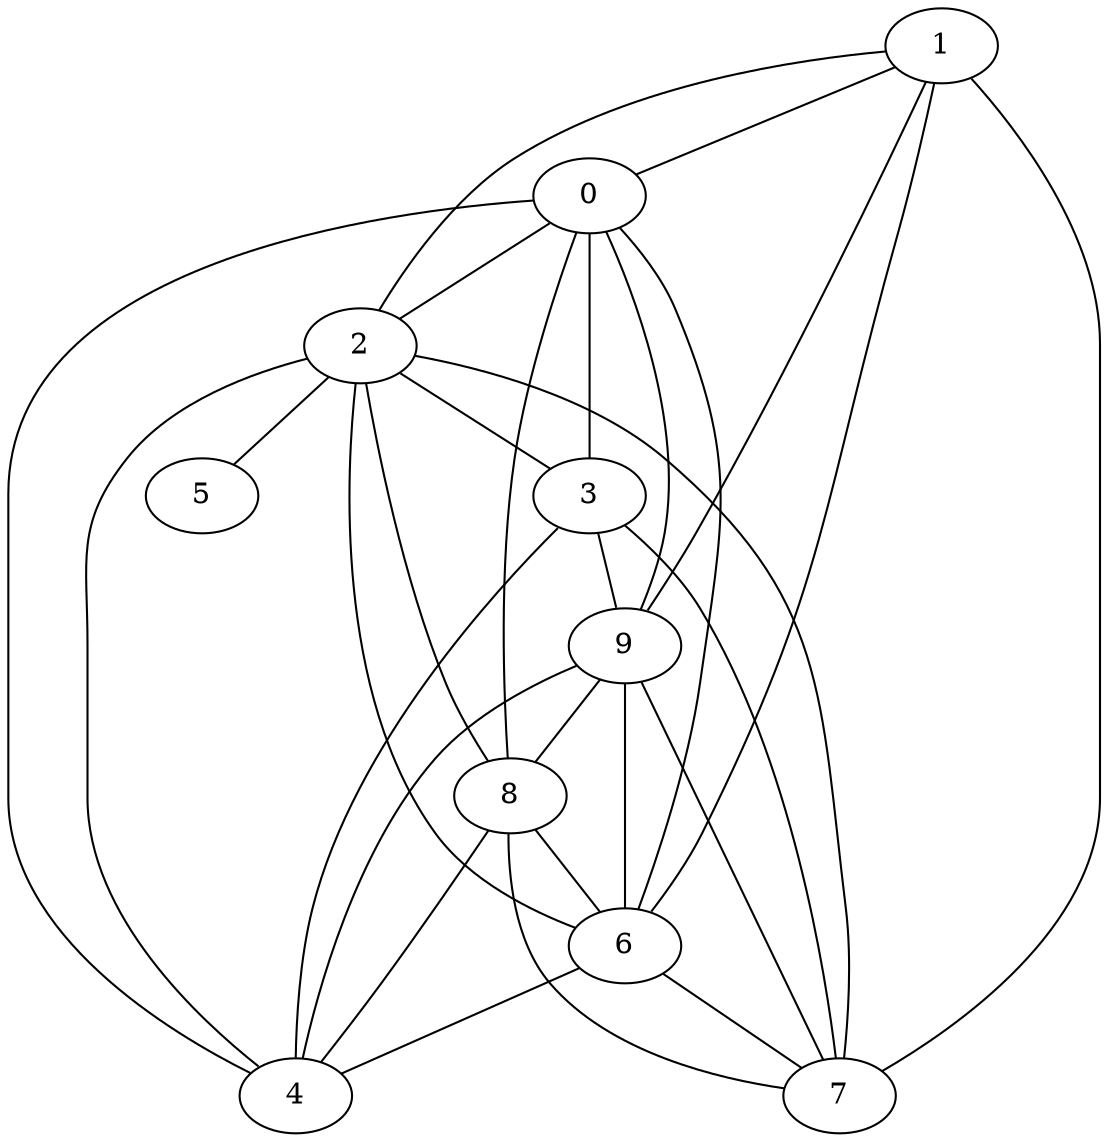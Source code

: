 graph G {
0;
1;
2;
3;
4;
5;
6;
7;
8;
9;
8--7 ;
6--7 ;
7--9 ;
1--0 ;
8--4 ;
8--6 ;
2--5 ;
2--3 ;
9--4 ;
0--4 ;
0--9 ;
2--7 ;
7--3 ;
1--6 ;
9--8 ;
1--9 ;
4--2 ;
6--9 ;
1--7 ;
3--9 ;
0--8 ;
1--2 ;
6--4 ;
2--6 ;
8--2 ;
0--2 ;
4--3 ;
6--0 ;
0--3 ;
}
